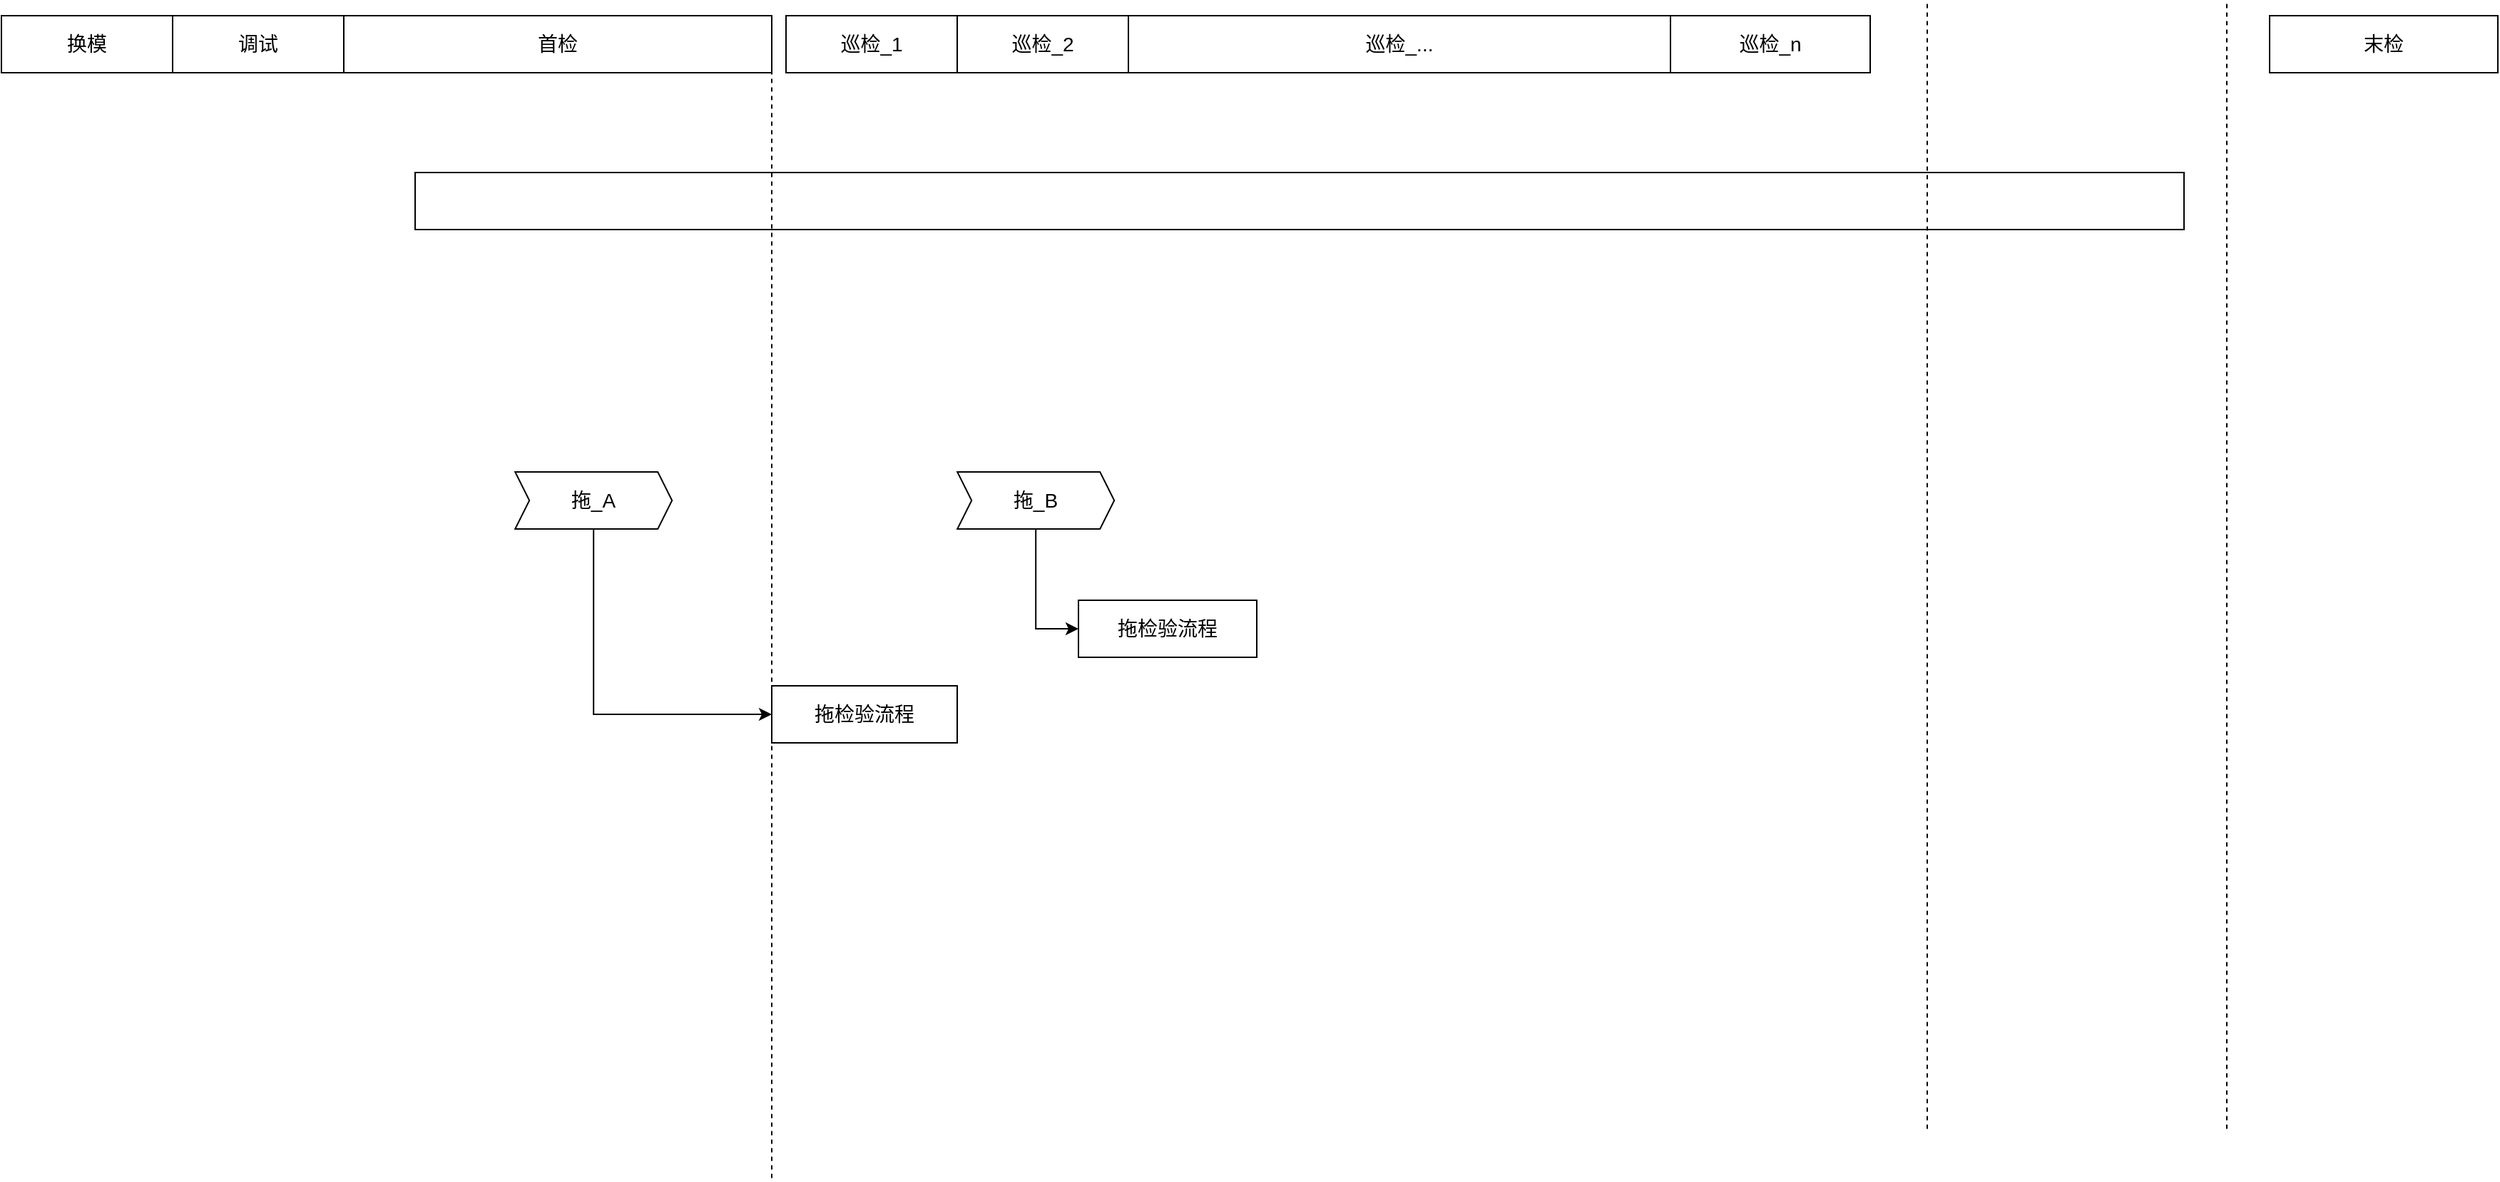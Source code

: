 <mxfile version="11.1.2" type="github"><diagram id="RcLMko1sKqPtT5KuZJb5" name="第 1 页"><mxGraphModel dx="1483" dy="831" grid="1" gridSize="10" guides="1" tooltips="1" connect="1" arrows="1" fold="1" page="1" pageScale="1" pageWidth="3300" pageHeight="2339" math="0" shadow="0"><root><mxCell id="0"/><mxCell id="1" parent="0"/><mxCell id="klMTbU7eC2NCDWK35bSv-1" value="换模" style="rounded=0;whiteSpace=wrap;html=1;fontSize=14;" vertex="1" parent="1"><mxGeometry x="440" y="340" width="120" height="40" as="geometry"/></mxCell><mxCell id="klMTbU7eC2NCDWK35bSv-4" value="调试" style="rounded=0;whiteSpace=wrap;html=1;fontSize=14;" vertex="1" parent="1"><mxGeometry x="560" y="340" width="120" height="40" as="geometry"/></mxCell><mxCell id="klMTbU7eC2NCDWK35bSv-5" value="首检" style="rounded=0;whiteSpace=wrap;html=1;fontSize=14;" vertex="1" parent="1"><mxGeometry x="680" y="340" width="300" height="40" as="geometry"/></mxCell><mxCell id="klMTbU7eC2NCDWK35bSv-6" value="巡检_1" style="rounded=0;whiteSpace=wrap;html=1;fontSize=14;" vertex="1" parent="1"><mxGeometry x="990" y="340" width="120" height="40" as="geometry"/></mxCell><mxCell id="klMTbU7eC2NCDWK35bSv-7" value="巡检_2" style="rounded=0;whiteSpace=wrap;html=1;fontSize=14;" vertex="1" parent="1"><mxGeometry x="1110" y="340" width="120" height="40" as="geometry"/></mxCell><mxCell id="klMTbU7eC2NCDWK35bSv-8" value="巡检_..." style="rounded=0;whiteSpace=wrap;html=1;fontSize=14;" vertex="1" parent="1"><mxGeometry x="1230" y="340" width="380" height="40" as="geometry"/></mxCell><mxCell id="klMTbU7eC2NCDWK35bSv-9" value="巡检_n" style="rounded=0;whiteSpace=wrap;html=1;fontSize=14;" vertex="1" parent="1"><mxGeometry x="1610" y="340" width="140" height="40" as="geometry"/></mxCell><mxCell id="klMTbU7eC2NCDWK35bSv-10" value="" style="rounded=0;whiteSpace=wrap;html=1;fontSize=14;" vertex="1" parent="1"><mxGeometry x="730" y="450" width="1240" height="40" as="geometry"/></mxCell><mxCell id="klMTbU7eC2NCDWK35bSv-23" style="edgeStyle=orthogonalEdgeStyle;rounded=0;orthogonalLoop=1;jettySize=auto;html=1;exitX=0.5;exitY=1;exitDx=0;exitDy=0;entryX=0;entryY=0.5;entryDx=0;entryDy=0;fontSize=14;" edge="1" parent="1" source="klMTbU7eC2NCDWK35bSv-13" target="klMTbU7eC2NCDWK35bSv-21"><mxGeometry relative="1" as="geometry"/></mxCell><mxCell id="klMTbU7eC2NCDWK35bSv-13" value="拖_A" style="shape=step;perimeter=stepPerimeter;whiteSpace=wrap;html=1;fixedSize=1;fontSize=14;size=10;" vertex="1" parent="1"><mxGeometry x="800.1" y="660" width="110" height="40" as="geometry"/></mxCell><mxCell id="klMTbU7eC2NCDWK35bSv-19" style="edgeStyle=orthogonalEdgeStyle;rounded=0;orthogonalLoop=1;jettySize=auto;html=1;exitX=0.5;exitY=1;exitDx=0;exitDy=0;entryX=0;entryY=0.5;entryDx=0;entryDy=0;fontSize=14;" edge="1" parent="1" source="klMTbU7eC2NCDWK35bSv-14" target="klMTbU7eC2NCDWK35bSv-15"><mxGeometry relative="1" as="geometry"/></mxCell><mxCell id="klMTbU7eC2NCDWK35bSv-14" value="拖_B" style="shape=step;perimeter=stepPerimeter;whiteSpace=wrap;html=1;fixedSize=1;fontSize=14;size=10;" vertex="1" parent="1"><mxGeometry x="1110.1" y="660" width="110" height="40" as="geometry"/></mxCell><mxCell id="klMTbU7eC2NCDWK35bSv-15" value="拖检验流程" style="rounded=0;whiteSpace=wrap;html=1;fontSize=14;" vertex="1" parent="1"><mxGeometry x="1195" y="750" width="125" height="40" as="geometry"/></mxCell><mxCell id="klMTbU7eC2NCDWK35bSv-21" value="拖检验流程" style="rounded=0;whiteSpace=wrap;html=1;fontSize=14;" vertex="1" parent="1"><mxGeometry x="980" y="810" width="130" height="40" as="geometry"/></mxCell><mxCell id="klMTbU7eC2NCDWK35bSv-18" value="" style="endArrow=none;dashed=1;html=1;fontSize=14;" edge="1" parent="1"><mxGeometry width="50" height="50" relative="1" as="geometry"><mxPoint x="980" y="1155.3" as="sourcePoint"/><mxPoint x="980" y="364.5" as="targetPoint"/></mxGeometry></mxCell><mxCell id="MbiUzJXWOE4yUVQnenk2-1" value="" style="endArrow=none;dashed=1;html=1;fontSize=14;" edge="1" parent="1"><mxGeometry width="50" height="50" relative="1" as="geometry"><mxPoint x="1790" y="1120.8" as="sourcePoint"/><mxPoint x="1790" y="330" as="targetPoint"/></mxGeometry></mxCell><mxCell id="MbiUzJXWOE4yUVQnenk2-2" value="" style="endArrow=none;dashed=1;html=1;fontSize=14;" edge="1" parent="1"><mxGeometry width="50" height="50" relative="1" as="geometry"><mxPoint x="2000" y="1120.8" as="sourcePoint"/><mxPoint x="2000" y="330" as="targetPoint"/></mxGeometry></mxCell><mxCell id="MbiUzJXWOE4yUVQnenk2-3" value="末检" style="rounded=0;whiteSpace=wrap;html=1;fontSize=14;" vertex="1" parent="1"><mxGeometry x="2030" y="340" width="160" height="40" as="geometry"/></mxCell></root></mxGraphModel></diagram><diagram id="ssfMumjsbuu2Di-IboPT" name="第 2 页"><mxGraphModel dx="1038" dy="582" grid="1" gridSize="10" guides="1" tooltips="1" connect="1" arrows="1" fold="1" page="1" pageScale="1" pageWidth="3300" pageHeight="2339" math="0" shadow="0"><root><mxCell id="kCf-V3FdoeVmnjTj8CX4-0"/><mxCell id="kCf-V3FdoeVmnjTj8CX4-1" parent="kCf-V3FdoeVmnjTj8CX4-0"/><mxCell id="1StQmfCirCMQhP0y1uBo-16" style="edgeStyle=orthogonalEdgeStyle;rounded=0;orthogonalLoop=1;jettySize=auto;html=1;exitX=0.5;exitY=1;exitDx=0;exitDy=0;entryX=0.5;entryY=0;entryDx=0;entryDy=0;fontSize=14;" edge="1" parent="kCf-V3FdoeVmnjTj8CX4-1" source="CFki048yq9qziLOJmSsJ-0" target="1StQmfCirCMQhP0y1uBo-1"><mxGeometry relative="1" as="geometry"/></mxCell><mxCell id="CFki048yq9qziLOJmSsJ-0" value="拖_A" style="shape=step;perimeter=stepPerimeter;whiteSpace=wrap;html=1;fixedSize=1;fontSize=14;size=10;" vertex="1" parent="kCf-V3FdoeVmnjTj8CX4-1"><mxGeometry x="290" y="182.5" width="110" height="40" as="geometry"/></mxCell><mxCell id="1StQmfCirCMQhP0y1uBo-19" style="edgeStyle=orthogonalEdgeStyle;rounded=0;orthogonalLoop=1;jettySize=auto;html=1;exitX=0.5;exitY=1;exitDx=0;exitDy=0;fontSize=14;" edge="1" parent="kCf-V3FdoeVmnjTj8CX4-1" source="1StQmfCirCMQhP0y1uBo-1" target="1StQmfCirCMQhP0y1uBo-18"><mxGeometry relative="1" as="geometry"/></mxCell><mxCell id="1StQmfCirCMQhP0y1uBo-1" value="入库检" style="rounded=0;whiteSpace=wrap;html=1;fontSize=14;" vertex="1" parent="kCf-V3FdoeVmnjTj8CX4-1"><mxGeometry x="290" y="277.5" width="110" height="40" as="geometry"/></mxCell><mxCell id="1StQmfCirCMQhP0y1uBo-2" value="全检" style="rounded=0;whiteSpace=wrap;html=1;fontSize=14;" vertex="1" parent="kCf-V3FdoeVmnjTj8CX4-1"><mxGeometry x="290" y="630" width="110" height="40" as="geometry"/></mxCell><mxCell id="1StQmfCirCMQhP0y1uBo-8" style="edgeStyle=orthogonalEdgeStyle;rounded=0;orthogonalLoop=1;jettySize=auto;html=1;exitX=0.5;exitY=1;exitDx=0;exitDy=0;entryX=0.5;entryY=0;entryDx=0;entryDy=0;fontSize=14;" edge="1" parent="kCf-V3FdoeVmnjTj8CX4-1" source="1StQmfCirCMQhP0y1uBo-3" target="1StQmfCirCMQhP0y1uBo-5"><mxGeometry relative="1" as="geometry"/></mxCell><mxCell id="1StQmfCirCMQhP0y1uBo-13" style="edgeStyle=orthogonalEdgeStyle;rounded=0;orthogonalLoop=1;jettySize=auto;html=1;exitX=0;exitY=0.5;exitDx=0;exitDy=0;entryX=0;entryY=0.5;entryDx=0;entryDy=0;fontSize=14;" edge="1" parent="kCf-V3FdoeVmnjTj8CX4-1" source="1StQmfCirCMQhP0y1uBo-3" target="1StQmfCirCMQhP0y1uBo-11"><mxGeometry relative="1" as="geometry"><Array as="points"><mxPoint x="180" y="460"/><mxPoint x="180" y="810"/></Array></mxGeometry></mxCell><mxCell id="1StQmfCirCMQhP0y1uBo-3" value="在全检周期" style="rhombus;whiteSpace=wrap;html=1;fontSize=14;" vertex="1" parent="kCf-V3FdoeVmnjTj8CX4-1"><mxGeometry x="295" y="440" width="100" height="40" as="geometry"/></mxCell><mxCell id="1StQmfCirCMQhP0y1uBo-10" style="edgeStyle=orthogonalEdgeStyle;rounded=0;orthogonalLoop=1;jettySize=auto;html=1;exitX=0.5;exitY=1;exitDx=0;exitDy=0;entryX=0.5;entryY=0;entryDx=0;entryDy=0;fontSize=14;" edge="1" parent="kCf-V3FdoeVmnjTj8CX4-1" source="1StQmfCirCMQhP0y1uBo-5" target="1StQmfCirCMQhP0y1uBo-2"><mxGeometry relative="1" as="geometry"/></mxCell><mxCell id="1StQmfCirCMQhP0y1uBo-5" value="拉动 &lt;br&gt;(to 全检区)" style="rounded=0;whiteSpace=wrap;html=1;fontSize=14;" vertex="1" parent="kCf-V3FdoeVmnjTj8CX4-1"><mxGeometry x="290" y="535" width="110" height="40" as="geometry"/></mxCell><mxCell id="1StQmfCirCMQhP0y1uBo-11" value="拉动 &lt;br&gt;(to 入库交接区)" style="rounded=0;whiteSpace=wrap;html=1;fontSize=14;" vertex="1" parent="kCf-V3FdoeVmnjTj8CX4-1"><mxGeometry x="290" y="790" width="110" height="40" as="geometry"/></mxCell><mxCell id="1StQmfCirCMQhP0y1uBo-14" value="否" style="text;html=1;resizable=0;points=[];autosize=1;align=left;verticalAlign=top;spacingTop=-4;fontSize=14;" vertex="1" parent="kCf-V3FdoeVmnjTj8CX4-1"><mxGeometry x="275" y="440" width="30" height="20" as="geometry"/></mxCell><mxCell id="1StQmfCirCMQhP0y1uBo-15" value="是" style="text;html=1;resizable=0;points=[];autosize=1;align=left;verticalAlign=top;spacingTop=-4;fontSize=14;" vertex="1" parent="kCf-V3FdoeVmnjTj8CX4-1"><mxGeometry x="352" y="480" width="30" height="20" as="geometry"/></mxCell><mxCell id="1StQmfCirCMQhP0y1uBo-20" style="edgeStyle=orthogonalEdgeStyle;rounded=0;orthogonalLoop=1;jettySize=auto;html=1;exitX=0.5;exitY=1;exitDx=0;exitDy=0;fontSize=14;" edge="1" parent="kCf-V3FdoeVmnjTj8CX4-1" source="1StQmfCirCMQhP0y1uBo-18" target="1StQmfCirCMQhP0y1uBo-3"><mxGeometry relative="1" as="geometry"/></mxCell><mxCell id="1StQmfCirCMQhP0y1uBo-35" style="edgeStyle=orthogonalEdgeStyle;rounded=0;orthogonalLoop=1;jettySize=auto;html=1;exitX=1;exitY=0.5;exitDx=0;exitDy=0;entryX=0;entryY=0.5;entryDx=0;entryDy=0;fontSize=14;" edge="1" parent="kCf-V3FdoeVmnjTj8CX4-1" source="1StQmfCirCMQhP0y1uBo-18" target="1StQmfCirCMQhP0y1uBo-34"><mxGeometry relative="1" as="geometry"/></mxCell><mxCell id="1StQmfCirCMQhP0y1uBo-18" value="判定通过" style="rhombus;whiteSpace=wrap;html=1;fontSize=14;" vertex="1" parent="kCf-V3FdoeVmnjTj8CX4-1"><mxGeometry x="295" y="359" width="100" height="40" as="geometry"/></mxCell><mxCell id="1StQmfCirCMQhP0y1uBo-21" value="是" style="text;html=1;resizable=0;points=[];autosize=1;align=left;verticalAlign=top;spacingTop=-4;fontSize=14;" vertex="1" parent="kCf-V3FdoeVmnjTj8CX4-1"><mxGeometry x="353" y="400" width="30" height="20" as="geometry"/></mxCell><mxCell id="1StQmfCirCMQhP0y1uBo-28" style="edgeStyle=orthogonalEdgeStyle;rounded=0;orthogonalLoop=1;jettySize=auto;html=1;exitX=0.5;exitY=1;exitDx=0;exitDy=0;fontSize=14;" edge="1" parent="kCf-V3FdoeVmnjTj8CX4-1" target="1StQmfCirCMQhP0y1uBo-30"><mxGeometry relative="1" as="geometry"><mxPoint x="345" y="670" as="sourcePoint"/></mxGeometry></mxCell><mxCell id="1StQmfCirCMQhP0y1uBo-29" style="edgeStyle=orthogonalEdgeStyle;rounded=0;orthogonalLoop=1;jettySize=auto;html=1;exitX=0.5;exitY=1;exitDx=0;exitDy=0;fontSize=14;" edge="1" parent="kCf-V3FdoeVmnjTj8CX4-1" source="1StQmfCirCMQhP0y1uBo-30"><mxGeometry relative="1" as="geometry"><mxPoint x="345" y="792" as="targetPoint"/></mxGeometry></mxCell><mxCell id="1StQmfCirCMQhP0y1uBo-36" style="edgeStyle=orthogonalEdgeStyle;rounded=0;orthogonalLoop=1;jettySize=auto;html=1;exitX=1;exitY=0.5;exitDx=0;exitDy=0;entryX=0;entryY=0.5;entryDx=0;entryDy=0;fontSize=14;" edge="1" parent="kCf-V3FdoeVmnjTj8CX4-1" source="1StQmfCirCMQhP0y1uBo-30" target="1StQmfCirCMQhP0y1uBo-34"><mxGeometry relative="1" as="geometry"/></mxCell><mxCell id="1StQmfCirCMQhP0y1uBo-30" value="判定通过" style="rhombus;whiteSpace=wrap;html=1;fontSize=14;" vertex="1" parent="kCf-V3FdoeVmnjTj8CX4-1"><mxGeometry x="295" y="711" width="100" height="40" as="geometry"/></mxCell><mxCell id="1StQmfCirCMQhP0y1uBo-31" value="是" style="text;html=1;resizable=0;points=[];autosize=1;align=left;verticalAlign=top;spacingTop=-4;fontSize=14;" vertex="1" parent="kCf-V3FdoeVmnjTj8CX4-1"><mxGeometry x="353" y="752" width="30" height="20" as="geometry"/></mxCell><mxCell id="1StQmfCirCMQhP0y1uBo-34" value="拖判定不通过流程" style="rounded=0;whiteSpace=wrap;html=1;fontSize=14;" vertex="1" parent="kCf-V3FdoeVmnjTj8CX4-1"><mxGeometry x="720" y="540" width="160" height="40" as="geometry"/></mxCell><mxCell id="1StQmfCirCMQhP0y1uBo-37" value="否" style="text;html=1;resizable=0;points=[];autosize=1;align=left;verticalAlign=top;spacingTop=-4;fontSize=14;" vertex="1" parent="kCf-V3FdoeVmnjTj8CX4-1"><mxGeometry x="392" y="359" width="30" height="20" as="geometry"/></mxCell><mxCell id="1StQmfCirCMQhP0y1uBo-38" value="否" style="text;html=1;resizable=0;points=[];autosize=1;align=left;verticalAlign=top;spacingTop=-4;fontSize=14;" vertex="1" parent="kCf-V3FdoeVmnjTj8CX4-1"><mxGeometry x="398" y="708" width="30" height="20" as="geometry"/></mxCell><mxCell id="O3HThsCVzsEnR4KNLZBa-0" value="拖检验流程" style="text;strokeColor=none;fillColor=none;html=1;fontSize=24;fontStyle=1;verticalAlign=middle;align=center;" vertex="1" parent="kCf-V3FdoeVmnjTj8CX4-1"><mxGeometry x="120" y="60" width="150" height="40" as="geometry"/></mxCell></root></mxGraphModel></diagram><diagram id="QNYzJzZVmicSIZ8dLRMT" name="第 3 页"><mxGraphModel dx="1038" dy="582" grid="1" gridSize="10" guides="1" tooltips="1" connect="1" arrows="1" fold="1" page="1" pageScale="1" pageWidth="3300" pageHeight="2339" math="0" shadow="0"><root><mxCell id="Xruj9hTWzhz7YmFX-o9e-0"/><mxCell id="Xruj9hTWzhz7YmFX-o9e-1" parent="Xruj9hTWzhz7YmFX-o9e-0"/><mxCell id="Yb7IvRH9g8YQ_pu21ExA-15" style="edgeStyle=none;rounded=0;orthogonalLoop=1;jettySize=auto;html=1;exitX=0.5;exitY=1;exitDx=0;exitDy=0;entryX=0.5;entryY=0;entryDx=0;entryDy=0;fontSize=14;" edge="1" parent="Xruj9hTWzhz7YmFX-o9e-1" source="Xruj9hTWzhz7YmFX-o9e-2" target="cK4HgvnWFXSoJWICGBkf-7"><mxGeometry relative="1" as="geometry"/></mxCell><mxCell id="Xruj9hTWzhz7YmFX-o9e-2" value="拖" style="shape=step;perimeter=stepPerimeter;whiteSpace=wrap;html=1;fixedSize=1;fontSize=14;size=10;" vertex="1" parent="Xruj9hTWzhz7YmFX-o9e-1"><mxGeometry x="420" y="140" width="110" height="40" as="geometry"/></mxCell><mxCell id="gF4APxQB_rX-Wi9fOX43-5" style="edgeStyle=orthogonalEdgeStyle;rounded=0;orthogonalLoop=1;jettySize=auto;html=1;exitX=0.5;exitY=1;exitDx=0;exitDy=0;fontSize=14;" edge="1" parent="Xruj9hTWzhz7YmFX-o9e-1" source="gF4APxQB_rX-Wi9fOX43-0" target="gF4APxQB_rX-Wi9fOX43-3"><mxGeometry relative="1" as="geometry"/></mxCell><mxCell id="gF4APxQB_rX-Wi9fOX43-0" value="判定返工" style="rounded=0;whiteSpace=wrap;html=1;fontSize=14;" vertex="1" parent="Xruj9hTWzhz7YmFX-o9e-1"><mxGeometry x="150" y="390" width="100" height="40" as="geometry"/></mxCell><mxCell id="gF4APxQB_rX-Wi9fOX43-8" style="edgeStyle=orthogonalEdgeStyle;rounded=0;orthogonalLoop=1;jettySize=auto;html=1;exitX=0.5;exitY=1;exitDx=0;exitDy=0;fontSize=14;" edge="1" parent="Xruj9hTWzhz7YmFX-o9e-1" source="gF4APxQB_rX-Wi9fOX43-1" target="gF4APxQB_rX-Wi9fOX43-7"><mxGeometry relative="1" as="geometry"/></mxCell><mxCell id="gF4APxQB_rX-Wi9fOX43-1" value="判定报废" style="rounded=0;whiteSpace=wrap;html=1;fontSize=14;" vertex="1" parent="Xruj9hTWzhz7YmFX-o9e-1"><mxGeometry x="425" y="390" width="100" height="40" as="geometry"/></mxCell><mxCell id="cK4HgvnWFXSoJWICGBkf-4" style="edgeStyle=orthogonalEdgeStyle;rounded=0;orthogonalLoop=1;jettySize=auto;html=1;exitX=0.5;exitY=1;exitDx=0;exitDy=0;entryX=0.5;entryY=0;entryDx=0;entryDy=0;fontSize=14;" edge="1" parent="Xruj9hTWzhz7YmFX-o9e-1" source="gF4APxQB_rX-Wi9fOX43-2" target="cK4HgvnWFXSoJWICGBkf-3"><mxGeometry relative="1" as="geometry"/></mxCell><mxCell id="gF4APxQB_rX-Wi9fOX43-2" value="判定通知主管" style="rounded=0;whiteSpace=wrap;html=1;fontSize=14;" vertex="1" parent="Xruj9hTWzhz7YmFX-o9e-1"><mxGeometry x="700" y="390" width="100" height="40" as="geometry"/></mxCell><mxCell id="gF4APxQB_rX-Wi9fOX43-6" style="edgeStyle=orthogonalEdgeStyle;rounded=0;orthogonalLoop=1;jettySize=auto;html=1;exitX=0.5;exitY=1;exitDx=0;exitDy=0;entryX=0.5;entryY=0;entryDx=0;entryDy=0;fontSize=14;" edge="1" parent="Xruj9hTWzhz7YmFX-o9e-1" source="gF4APxQB_rX-Wi9fOX43-3" target="gF4APxQB_rX-Wi9fOX43-4"><mxGeometry relative="1" as="geometry"/></mxCell><mxCell id="gF4APxQB_rX-Wi9fOX43-3" value="拉动&lt;br&gt;（to 返工区）" style="rounded=0;whiteSpace=wrap;html=1;fontSize=14;" vertex="1" parent="Xruj9hTWzhz7YmFX-o9e-1"><mxGeometry x="150" y="500" width="100" height="40" as="geometry"/></mxCell><mxCell id="gF4APxQB_rX-Wi9fOX43-4" value="返工流程" style="rounded=0;whiteSpace=wrap;html=1;fontSize=14;" vertex="1" parent="Xruj9hTWzhz7YmFX-o9e-1"><mxGeometry x="150" y="610" width="100" height="40" as="geometry"/></mxCell><mxCell id="gF4APxQB_rX-Wi9fOX43-7" value="拉动&lt;br&gt;（to 报废区）" style="rounded=0;whiteSpace=wrap;html=1;fontSize=14;" vertex="1" parent="Xruj9hTWzhz7YmFX-o9e-1"><mxGeometry x="425" y="500" width="100" height="40" as="geometry"/></mxCell><mxCell id="cK4HgvnWFXSoJWICGBkf-12" style="edgeStyle=none;rounded=0;orthogonalLoop=1;jettySize=auto;html=1;exitX=0.5;exitY=1;exitDx=0;exitDy=0;fontSize=14;" edge="1" parent="Xruj9hTWzhz7YmFX-o9e-1" source="cK4HgvnWFXSoJWICGBkf-3" target="cK4HgvnWFXSoJWICGBkf-11"><mxGeometry relative="1" as="geometry"/></mxCell><mxCell id="Yb7IvRH9g8YQ_pu21ExA-3" style="edgeStyle=none;rounded=0;orthogonalLoop=1;jettySize=auto;html=1;exitX=1;exitY=0.5;exitDx=0;exitDy=0;entryX=0;entryY=0.5;entryDx=0;entryDy=0;fontSize=14;" edge="1" parent="Xruj9hTWzhz7YmFX-o9e-1" source="cK4HgvnWFXSoJWICGBkf-3" target="Yb7IvRH9g8YQ_pu21ExA-2"><mxGeometry relative="1" as="geometry"/></mxCell><mxCell id="cK4HgvnWFXSoJWICGBkf-3" value="判定通过" style="rhombus;whiteSpace=wrap;html=1;fontSize=14;" vertex="1" parent="Xruj9hTWzhz7YmFX-o9e-1"><mxGeometry x="700" y="500" width="100" height="40" as="geometry"/></mxCell><mxCell id="cK4HgvnWFXSoJWICGBkf-8" style="edgeStyle=none;rounded=0;orthogonalLoop=1;jettySize=auto;html=1;exitX=0.5;exitY=1;exitDx=0;exitDy=0;entryX=0.5;entryY=0;entryDx=0;entryDy=0;fontSize=14;" edge="1" parent="Xruj9hTWzhz7YmFX-o9e-1" source="cK4HgvnWFXSoJWICGBkf-7" target="gF4APxQB_rX-Wi9fOX43-0"><mxGeometry relative="1" as="geometry"/></mxCell><mxCell id="cK4HgvnWFXSoJWICGBkf-9" style="edgeStyle=none;rounded=0;orthogonalLoop=1;jettySize=auto;html=1;exitX=0.5;exitY=1;exitDx=0;exitDy=0;entryX=0.5;entryY=0;entryDx=0;entryDy=0;fontSize=14;" edge="1" parent="Xruj9hTWzhz7YmFX-o9e-1" source="cK4HgvnWFXSoJWICGBkf-7" target="gF4APxQB_rX-Wi9fOX43-1"><mxGeometry relative="1" as="geometry"/></mxCell><mxCell id="cK4HgvnWFXSoJWICGBkf-10" style="edgeStyle=none;rounded=0;orthogonalLoop=1;jettySize=auto;html=1;exitX=0.5;exitY=1;exitDx=0;exitDy=0;entryX=0.5;entryY=0;entryDx=0;entryDy=0;fontSize=14;" edge="1" parent="Xruj9hTWzhz7YmFX-o9e-1" source="cK4HgvnWFXSoJWICGBkf-7" target="gF4APxQB_rX-Wi9fOX43-2"><mxGeometry relative="1" as="geometry"/></mxCell><mxCell id="cK4HgvnWFXSoJWICGBkf-7" value="选择判定不通过结果" style="rounded=0;whiteSpace=wrap;html=1;fontSize=14;" vertex="1" parent="Xruj9hTWzhz7YmFX-o9e-1"><mxGeometry x="395" y="265" width="160" height="40" as="geometry"/></mxCell><mxCell id="cK4HgvnWFXSoJWICGBkf-11" value="回归正常的拖检验流程" style="rounded=0;whiteSpace=wrap;html=1;fontSize=14;" vertex="1" parent="Xruj9hTWzhz7YmFX-o9e-1"><mxGeometry x="700" y="610" width="100" height="50" as="geometry"/></mxCell><mxCell id="Yb7IvRH9g8YQ_pu21ExA-0" value="是" style="text;html=1;resizable=0;points=[];autosize=1;align=left;verticalAlign=top;spacingTop=-4;fontSize=14;" vertex="1" parent="Xruj9hTWzhz7YmFX-o9e-1"><mxGeometry x="730" y="546" width="30" height="20" as="geometry"/></mxCell><mxCell id="Yb7IvRH9g8YQ_pu21ExA-12" style="edgeStyle=none;rounded=0;orthogonalLoop=1;jettySize=auto;html=1;exitX=0.5;exitY=1;exitDx=0;exitDy=0;entryX=0.5;entryY=0;entryDx=0;entryDy=0;fontSize=14;exitPerimeter=0;" edge="1" parent="Xruj9hTWzhz7YmFX-o9e-1" source="Yb7IvRH9g8YQ_pu21ExA-2" target="Yb7IvRH9g8YQ_pu21ExA-5"><mxGeometry relative="1" as="geometry"/></mxCell><mxCell id="Yb7IvRH9g8YQ_pu21ExA-13" style="edgeStyle=none;rounded=0;orthogonalLoop=1;jettySize=auto;html=1;exitX=0.5;exitY=1;exitDx=0;exitDy=0;entryX=0.5;entryY=0;entryDx=0;entryDy=0;fontSize=14;" edge="1" parent="Xruj9hTWzhz7YmFX-o9e-1" source="Yb7IvRH9g8YQ_pu21ExA-2" target="Yb7IvRH9g8YQ_pu21ExA-7"><mxGeometry relative="1" as="geometry"/></mxCell><mxCell id="Yb7IvRH9g8YQ_pu21ExA-2" value="选择不通过判定结果" style="rounded=0;whiteSpace=wrap;html=1;fontSize=14;" vertex="1" parent="Xruj9hTWzhz7YmFX-o9e-1"><mxGeometry x="975" y="500" width="160" height="40" as="geometry"/></mxCell><mxCell id="Yb7IvRH9g8YQ_pu21ExA-4" style="edgeStyle=orthogonalEdgeStyle;rounded=0;orthogonalLoop=1;jettySize=auto;html=1;exitX=0.5;exitY=1;exitDx=0;exitDy=0;fontSize=14;" edge="1" parent="Xruj9hTWzhz7YmFX-o9e-1" source="Yb7IvRH9g8YQ_pu21ExA-5" target="Yb7IvRH9g8YQ_pu21ExA-9"><mxGeometry relative="1" as="geometry"/></mxCell><mxCell id="Yb7IvRH9g8YQ_pu21ExA-5" value="判定返工" style="rounded=0;whiteSpace=wrap;html=1;fontSize=14;" vertex="1" parent="Xruj9hTWzhz7YmFX-o9e-1"><mxGeometry x="867.7" y="670" width="100" height="40" as="geometry"/></mxCell><mxCell id="Yb7IvRH9g8YQ_pu21ExA-6" style="edgeStyle=orthogonalEdgeStyle;rounded=0;orthogonalLoop=1;jettySize=auto;html=1;exitX=0.5;exitY=1;exitDx=0;exitDy=0;fontSize=14;" edge="1" parent="Xruj9hTWzhz7YmFX-o9e-1" source="Yb7IvRH9g8YQ_pu21ExA-7" target="Yb7IvRH9g8YQ_pu21ExA-11"><mxGeometry relative="1" as="geometry"/></mxCell><mxCell id="Yb7IvRH9g8YQ_pu21ExA-7" value="判定报废" style="rounded=0;whiteSpace=wrap;html=1;fontSize=14;" vertex="1" parent="Xruj9hTWzhz7YmFX-o9e-1"><mxGeometry x="1142.7" y="670" width="100" height="40" as="geometry"/></mxCell><mxCell id="Yb7IvRH9g8YQ_pu21ExA-8" style="edgeStyle=orthogonalEdgeStyle;rounded=0;orthogonalLoop=1;jettySize=auto;html=1;exitX=0.5;exitY=1;exitDx=0;exitDy=0;entryX=0.5;entryY=0;entryDx=0;entryDy=0;fontSize=14;" edge="1" parent="Xruj9hTWzhz7YmFX-o9e-1" source="Yb7IvRH9g8YQ_pu21ExA-9" target="Yb7IvRH9g8YQ_pu21ExA-10"><mxGeometry relative="1" as="geometry"/></mxCell><mxCell id="Yb7IvRH9g8YQ_pu21ExA-9" value="拉动&lt;br&gt;（to 返工区）" style="rounded=0;whiteSpace=wrap;html=1;fontSize=14;" vertex="1" parent="Xruj9hTWzhz7YmFX-o9e-1"><mxGeometry x="867.7" y="780" width="100" height="40" as="geometry"/></mxCell><mxCell id="Yb7IvRH9g8YQ_pu21ExA-10" value="返工流程" style="rounded=0;whiteSpace=wrap;html=1;fontSize=14;" vertex="1" parent="Xruj9hTWzhz7YmFX-o9e-1"><mxGeometry x="867.7" y="890" width="100" height="40" as="geometry"/></mxCell><mxCell id="Yb7IvRH9g8YQ_pu21ExA-11" value="拉动&lt;br&gt;（to 报废区）" style="rounded=0;whiteSpace=wrap;html=1;fontSize=14;" vertex="1" parent="Xruj9hTWzhz7YmFX-o9e-1"><mxGeometry x="1142.7" y="780" width="100" height="40" as="geometry"/></mxCell><mxCell id="Yb7IvRH9g8YQ_pu21ExA-14" value="否" style="text;html=1;resizable=0;points=[];autosize=1;align=left;verticalAlign=top;spacingTop=-4;fontSize=14;" vertex="1" parent="Xruj9hTWzhz7YmFX-o9e-1"><mxGeometry x="802" y="496" width="30" height="20" as="geometry"/></mxCell><mxCell id="Yb7IvRH9g8YQ_pu21ExA-16" value="拖判定不通过流程" style="text;strokeColor=none;fillColor=none;html=1;fontSize=24;fontStyle=1;verticalAlign=middle;align=center;" vertex="1" parent="Xruj9hTWzhz7YmFX-o9e-1"><mxGeometry x="20" y="90" width="220" height="40" as="geometry"/></mxCell></root></mxGraphModel></diagram><diagram id="L59Q5EnuqTyc7YMIrO7_" name="第 4 页"><mxGraphModel dx="1483" dy="831" grid="1" gridSize="10" guides="1" tooltips="1" connect="1" arrows="1" fold="1" page="1" pageScale="1" pageWidth="3300" pageHeight="2339" math="0" shadow="0"><root><mxCell id="iHe8yDL2iq5xHWetAUh--0"/><mxCell id="iHe8yDL2iq5xHWetAUh--1" parent="iHe8yDL2iq5xHWetAUh--0"/><mxCell id="oxKSOoVlUk8PNiKKL0WE-0" value="换模" style="rounded=0;whiteSpace=wrap;html=1;fontSize=14;" vertex="1" parent="iHe8yDL2iq5xHWetAUh--1"><mxGeometry x="350" y="270" width="120" height="40" as="geometry"/></mxCell><mxCell id="oxKSOoVlUk8PNiKKL0WE-1" value="调试" style="rounded=0;whiteSpace=wrap;html=1;fontSize=14;" vertex="1" parent="iHe8yDL2iq5xHWetAUh--1"><mxGeometry x="470" y="270" width="120" height="40" as="geometry"/></mxCell><mxCell id="oxKSOoVlUk8PNiKKL0WE-2" value="首检" style="rounded=0;whiteSpace=wrap;html=1;fontSize=14;" vertex="1" parent="iHe8yDL2iq5xHWetAUh--1"><mxGeometry x="590" y="270" width="300" height="40" as="geometry"/></mxCell><mxCell id="oxKSOoVlUk8PNiKKL0WE-3" value="巡检_1" style="rounded=0;whiteSpace=wrap;html=1;fontSize=14;" vertex="1" parent="iHe8yDL2iq5xHWetAUh--1"><mxGeometry x="900" y="270" width="120" height="40" as="geometry"/></mxCell><mxCell id="oxKSOoVlUk8PNiKKL0WE-4" value="巡检_2" style="rounded=0;whiteSpace=wrap;html=1;fontSize=14;" vertex="1" parent="iHe8yDL2iq5xHWetAUh--1"><mxGeometry x="1020" y="270" width="120" height="40" as="geometry"/></mxCell><mxCell id="oxKSOoVlUk8PNiKKL0WE-5" value="巡检_..." style="rounded=0;whiteSpace=wrap;html=1;fontSize=14;" vertex="1" parent="iHe8yDL2iq5xHWetAUh--1"><mxGeometry x="1140" y="270" width="380" height="40" as="geometry"/></mxCell><mxCell id="oxKSOoVlUk8PNiKKL0WE-6" value="巡检_n" style="rounded=0;whiteSpace=wrap;html=1;fontSize=14;" vertex="1" parent="iHe8yDL2iq5xHWetAUh--1"><mxGeometry x="1520" y="270" width="140" height="40" as="geometry"/></mxCell><mxCell id="oxKSOoVlUk8PNiKKL0WE-7" value="" style="rounded=0;whiteSpace=wrap;html=1;fontSize=14;" vertex="1" parent="iHe8yDL2iq5xHWetAUh--1"><mxGeometry x="640" y="380" width="1240" height="40" as="geometry"/></mxCell><mxCell id="oxKSOoVlUk8PNiKKL0WE-8" style="edgeStyle=orthogonalEdgeStyle;rounded=0;orthogonalLoop=1;jettySize=auto;html=1;exitX=0.5;exitY=1;exitDx=0;exitDy=0;entryX=0;entryY=0.5;entryDx=0;entryDy=0;fontSize=14;" edge="1" source="oxKSOoVlUk8PNiKKL0WE-9" target="oxKSOoVlUk8PNiKKL0WE-13" parent="iHe8yDL2iq5xHWetAUh--1"><mxGeometry relative="1" as="geometry"/></mxCell><mxCell id="oxKSOoVlUk8PNiKKL0WE-9" value="拖_A" style="shape=step;perimeter=stepPerimeter;whiteSpace=wrap;html=1;fixedSize=1;fontSize=14;size=10;" vertex="1" parent="iHe8yDL2iq5xHWetAUh--1"><mxGeometry x="710.1" y="590" width="110" height="40" as="geometry"/></mxCell><mxCell id="oxKSOoVlUk8PNiKKL0WE-10" style="edgeStyle=orthogonalEdgeStyle;rounded=0;orthogonalLoop=1;jettySize=auto;html=1;exitX=0.5;exitY=1;exitDx=0;exitDy=0;entryX=0;entryY=0.5;entryDx=0;entryDy=0;fontSize=14;" edge="1" source="oxKSOoVlUk8PNiKKL0WE-11" target="oxKSOoVlUk8PNiKKL0WE-12" parent="iHe8yDL2iq5xHWetAUh--1"><mxGeometry relative="1" as="geometry"/></mxCell><mxCell id="oxKSOoVlUk8PNiKKL0WE-11" value="拖_B" style="shape=step;perimeter=stepPerimeter;whiteSpace=wrap;html=1;fixedSize=1;fontSize=14;size=10;" vertex="1" parent="iHe8yDL2iq5xHWetAUh--1"><mxGeometry x="1020.1" y="590" width="110" height="40" as="geometry"/></mxCell><mxCell id="oxKSOoVlUk8PNiKKL0WE-12" value="拖检验流程" style="rounded=0;whiteSpace=wrap;html=1;fontSize=14;" vertex="1" parent="iHe8yDL2iq5xHWetAUh--1"><mxGeometry x="1105" y="680" width="125" height="40" as="geometry"/></mxCell><mxCell id="oxKSOoVlUk8PNiKKL0WE-13" value="拖检验流程" style="rounded=0;whiteSpace=wrap;html=1;fontSize=14;" vertex="1" parent="iHe8yDL2iq5xHWetAUh--1"><mxGeometry x="890" y="740" width="130" height="40" as="geometry"/></mxCell><mxCell id="oxKSOoVlUk8PNiKKL0WE-14" value="" style="endArrow=none;dashed=1;html=1;fontSize=14;" edge="1" parent="iHe8yDL2iq5xHWetAUh--1"><mxGeometry width="50" height="50" relative="1" as="geometry"><mxPoint x="889.5" y="1060.8" as="sourcePoint"/><mxPoint x="889.5" y="270" as="targetPoint"/></mxGeometry></mxCell><mxCell id="oxKSOoVlUk8PNiKKL0WE-15" value="" style="endArrow=none;dashed=1;html=1;fontSize=14;" edge="1" parent="iHe8yDL2iq5xHWetAUh--1"><mxGeometry width="50" height="50" relative="1" as="geometry"><mxPoint x="1520" y="1060.8" as="sourcePoint"/><mxPoint x="1520" y="270" as="targetPoint"/></mxGeometry></mxCell><mxCell id="oxKSOoVlUk8PNiKKL0WE-16" value="" style="endArrow=none;dashed=1;html=1;fontSize=14;" edge="1" parent="iHe8yDL2iq5xHWetAUh--1"><mxGeometry width="50" height="50" relative="1" as="geometry"><mxPoint x="1930" y="1060.8" as="sourcePoint"/><mxPoint x="1930" y="270" as="targetPoint"/></mxGeometry></mxCell><mxCell id="oxKSOoVlUk8PNiKKL0WE-17" value="末检" style="rounded=0;whiteSpace=wrap;html=1;fontSize=14;" vertex="1" parent="iHe8yDL2iq5xHWetAUh--1"><mxGeometry x="1940" y="270" width="160" height="40" as="geometry"/></mxCell></root></mxGraphModel></diagram></mxfile>